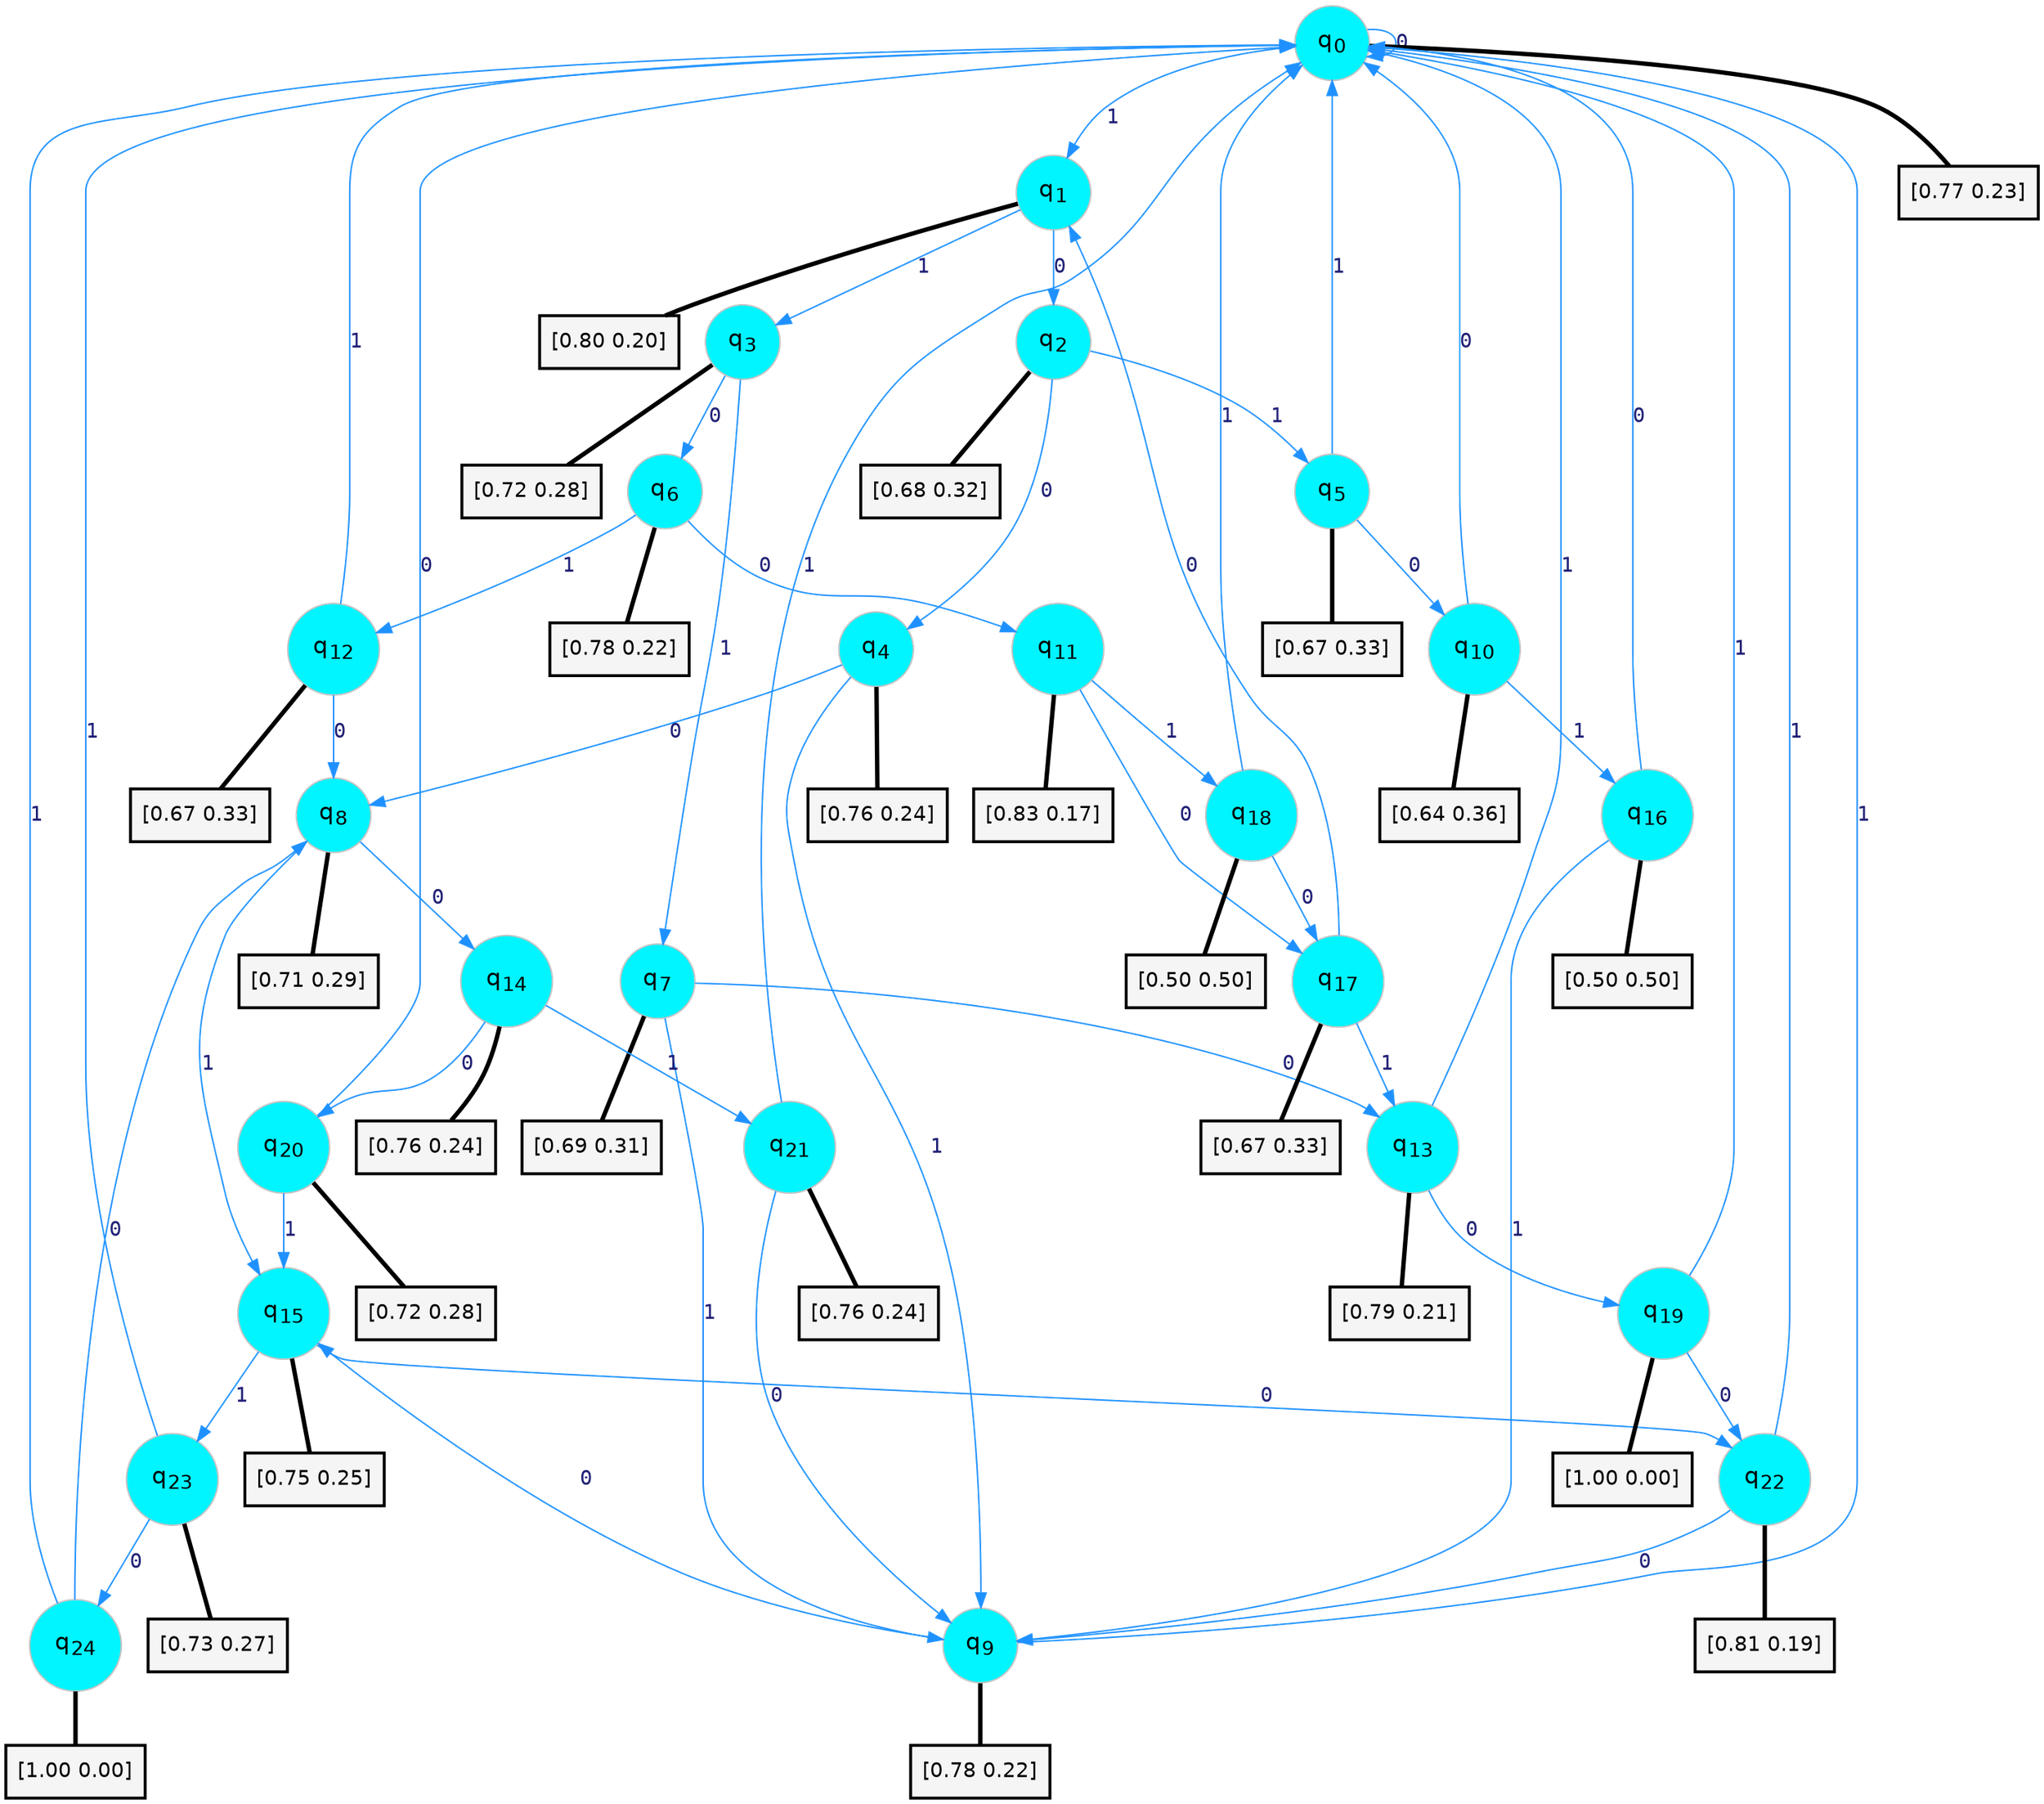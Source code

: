 digraph G {
graph [
bgcolor=transparent, dpi=300, rankdir=TD, size="40,25"];
node [
color=gray, fillcolor=turquoise1, fontcolor=black, fontname=Helvetica, fontsize=16, fontweight=bold, shape=circle, style=filled];
edge [
arrowsize=1, color=dodgerblue1, fontcolor=midnightblue, fontname=courier, fontweight=bold, penwidth=1, style=solid, weight=20];
0[label=<q<SUB>0</SUB>>];
1[label=<q<SUB>1</SUB>>];
2[label=<q<SUB>2</SUB>>];
3[label=<q<SUB>3</SUB>>];
4[label=<q<SUB>4</SUB>>];
5[label=<q<SUB>5</SUB>>];
6[label=<q<SUB>6</SUB>>];
7[label=<q<SUB>7</SUB>>];
8[label=<q<SUB>8</SUB>>];
9[label=<q<SUB>9</SUB>>];
10[label=<q<SUB>10</SUB>>];
11[label=<q<SUB>11</SUB>>];
12[label=<q<SUB>12</SUB>>];
13[label=<q<SUB>13</SUB>>];
14[label=<q<SUB>14</SUB>>];
15[label=<q<SUB>15</SUB>>];
16[label=<q<SUB>16</SUB>>];
17[label=<q<SUB>17</SUB>>];
18[label=<q<SUB>18</SUB>>];
19[label=<q<SUB>19</SUB>>];
20[label=<q<SUB>20</SUB>>];
21[label=<q<SUB>21</SUB>>];
22[label=<q<SUB>22</SUB>>];
23[label=<q<SUB>23</SUB>>];
24[label=<q<SUB>24</SUB>>];
25[label="[0.77 0.23]", shape=box,fontcolor=black, fontname=Helvetica, fontsize=14, penwidth=2, fillcolor=whitesmoke,color=black];
26[label="[0.80 0.20]", shape=box,fontcolor=black, fontname=Helvetica, fontsize=14, penwidth=2, fillcolor=whitesmoke,color=black];
27[label="[0.68 0.32]", shape=box,fontcolor=black, fontname=Helvetica, fontsize=14, penwidth=2, fillcolor=whitesmoke,color=black];
28[label="[0.72 0.28]", shape=box,fontcolor=black, fontname=Helvetica, fontsize=14, penwidth=2, fillcolor=whitesmoke,color=black];
29[label="[0.76 0.24]", shape=box,fontcolor=black, fontname=Helvetica, fontsize=14, penwidth=2, fillcolor=whitesmoke,color=black];
30[label="[0.67 0.33]", shape=box,fontcolor=black, fontname=Helvetica, fontsize=14, penwidth=2, fillcolor=whitesmoke,color=black];
31[label="[0.78 0.22]", shape=box,fontcolor=black, fontname=Helvetica, fontsize=14, penwidth=2, fillcolor=whitesmoke,color=black];
32[label="[0.69 0.31]", shape=box,fontcolor=black, fontname=Helvetica, fontsize=14, penwidth=2, fillcolor=whitesmoke,color=black];
33[label="[0.71 0.29]", shape=box,fontcolor=black, fontname=Helvetica, fontsize=14, penwidth=2, fillcolor=whitesmoke,color=black];
34[label="[0.78 0.22]", shape=box,fontcolor=black, fontname=Helvetica, fontsize=14, penwidth=2, fillcolor=whitesmoke,color=black];
35[label="[0.64 0.36]", shape=box,fontcolor=black, fontname=Helvetica, fontsize=14, penwidth=2, fillcolor=whitesmoke,color=black];
36[label="[0.83 0.17]", shape=box,fontcolor=black, fontname=Helvetica, fontsize=14, penwidth=2, fillcolor=whitesmoke,color=black];
37[label="[0.67 0.33]", shape=box,fontcolor=black, fontname=Helvetica, fontsize=14, penwidth=2, fillcolor=whitesmoke,color=black];
38[label="[0.79 0.21]", shape=box,fontcolor=black, fontname=Helvetica, fontsize=14, penwidth=2, fillcolor=whitesmoke,color=black];
39[label="[0.76 0.24]", shape=box,fontcolor=black, fontname=Helvetica, fontsize=14, penwidth=2, fillcolor=whitesmoke,color=black];
40[label="[0.75 0.25]", shape=box,fontcolor=black, fontname=Helvetica, fontsize=14, penwidth=2, fillcolor=whitesmoke,color=black];
41[label="[0.50 0.50]", shape=box,fontcolor=black, fontname=Helvetica, fontsize=14, penwidth=2, fillcolor=whitesmoke,color=black];
42[label="[0.67 0.33]", shape=box,fontcolor=black, fontname=Helvetica, fontsize=14, penwidth=2, fillcolor=whitesmoke,color=black];
43[label="[0.50 0.50]", shape=box,fontcolor=black, fontname=Helvetica, fontsize=14, penwidth=2, fillcolor=whitesmoke,color=black];
44[label="[1.00 0.00]", shape=box,fontcolor=black, fontname=Helvetica, fontsize=14, penwidth=2, fillcolor=whitesmoke,color=black];
45[label="[0.72 0.28]", shape=box,fontcolor=black, fontname=Helvetica, fontsize=14, penwidth=2, fillcolor=whitesmoke,color=black];
46[label="[0.76 0.24]", shape=box,fontcolor=black, fontname=Helvetica, fontsize=14, penwidth=2, fillcolor=whitesmoke,color=black];
47[label="[0.81 0.19]", shape=box,fontcolor=black, fontname=Helvetica, fontsize=14, penwidth=2, fillcolor=whitesmoke,color=black];
48[label="[0.73 0.27]", shape=box,fontcolor=black, fontname=Helvetica, fontsize=14, penwidth=2, fillcolor=whitesmoke,color=black];
49[label="[1.00 0.00]", shape=box,fontcolor=black, fontname=Helvetica, fontsize=14, penwidth=2, fillcolor=whitesmoke,color=black];
0->0 [label=0];
0->1 [label=1];
0->25 [arrowhead=none, penwidth=3,color=black];
1->2 [label=0];
1->3 [label=1];
1->26 [arrowhead=none, penwidth=3,color=black];
2->4 [label=0];
2->5 [label=1];
2->27 [arrowhead=none, penwidth=3,color=black];
3->6 [label=0];
3->7 [label=1];
3->28 [arrowhead=none, penwidth=3,color=black];
4->8 [label=0];
4->9 [label=1];
4->29 [arrowhead=none, penwidth=3,color=black];
5->10 [label=0];
5->0 [label=1];
5->30 [arrowhead=none, penwidth=3,color=black];
6->11 [label=0];
6->12 [label=1];
6->31 [arrowhead=none, penwidth=3,color=black];
7->13 [label=0];
7->9 [label=1];
7->32 [arrowhead=none, penwidth=3,color=black];
8->14 [label=0];
8->15 [label=1];
8->33 [arrowhead=none, penwidth=3,color=black];
9->15 [label=0];
9->0 [label=1];
9->34 [arrowhead=none, penwidth=3,color=black];
10->0 [label=0];
10->16 [label=1];
10->35 [arrowhead=none, penwidth=3,color=black];
11->17 [label=0];
11->18 [label=1];
11->36 [arrowhead=none, penwidth=3,color=black];
12->8 [label=0];
12->0 [label=1];
12->37 [arrowhead=none, penwidth=3,color=black];
13->19 [label=0];
13->0 [label=1];
13->38 [arrowhead=none, penwidth=3,color=black];
14->20 [label=0];
14->21 [label=1];
14->39 [arrowhead=none, penwidth=3,color=black];
15->22 [label=0];
15->23 [label=1];
15->40 [arrowhead=none, penwidth=3,color=black];
16->0 [label=0];
16->9 [label=1];
16->41 [arrowhead=none, penwidth=3,color=black];
17->1 [label=0];
17->13 [label=1];
17->42 [arrowhead=none, penwidth=3,color=black];
18->17 [label=0];
18->0 [label=1];
18->43 [arrowhead=none, penwidth=3,color=black];
19->22 [label=0];
19->0 [label=1];
19->44 [arrowhead=none, penwidth=3,color=black];
20->0 [label=0];
20->15 [label=1];
20->45 [arrowhead=none, penwidth=3,color=black];
21->9 [label=0];
21->0 [label=1];
21->46 [arrowhead=none, penwidth=3,color=black];
22->9 [label=0];
22->0 [label=1];
22->47 [arrowhead=none, penwidth=3,color=black];
23->24 [label=0];
23->0 [label=1];
23->48 [arrowhead=none, penwidth=3,color=black];
24->8 [label=0];
24->0 [label=1];
24->49 [arrowhead=none, penwidth=3,color=black];
}
